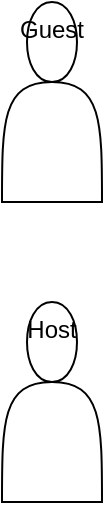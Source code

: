 ﻿<?xml version="1.0" encoding="UTF-8"?>
<mxfile>
  <diagram name="Data Flow Diagram">
    <mxGraphModel dx="1000" dy="800" grid="1" gridSize="10">
      <root>
        <mxCell id="0"/>
        <mxCell id="1" parent="0"/>
        
        <!-- Entities -->
        <mxCell id="guest" value="Guest" style="shape=actor;verticalAlign=top;" vertex="1" parent="1">
          <mxGeometry x="50" y="50" width="50" height="100" as="geometry"/>
        </mxCell>

        <mxCell id="host" value="Host" style="shape=actor;verticalAlign=top;" vertex="1" parent="1">
          <mxGeometry x="50" y="200" width="50" height="100" as="geometry"/>
        </mxCell>

        <!-- Processes -->
        <mxCell id="p1" value="User Registration & Login" style="ellipse;fillColor=#FFEECC;strokeColor=#000000;" vertex="1" parent="1">
          <mxGeometry x="200" y="50" width="160" height="60" as="geometry"/>
        </mxCell>

        <mxCell id="p2" value="Booking & Payment" style="ellipse;fillColor=#CCFFEE;strokeColor=#000000;" vertex="1" parent="1">
          <mxGeometry x="200" y="200" width="160" height="60" as="geometry"/>
        </mxCell>

        <mxCell id="p3" value="Property Management" style="ellipse;fillColor=#CCEEFF;strokeColor=#000000;" vertex="1" parent="1">
          <mxGeometry x="200" y="350" width="160" height="60" as="geometry"/>
        </mxCell>

        <!-- Data Stores -->
        <mxCell id="d1" value="Users DB" style="shape=cylinder;fillColor=#FFFFCC;" vertex="1" parent="1">
          <mxGeometry x="400" y="50" width="120" height="60" as="geometry"/>
        </mxCell>

        <mxCell id="d2" value="Bookings DB" style="shape=cylinder;fillColor=#FFFFCC;" vertex="1" parent="1">
          <mxGeometry x="400" y="200" width="120" height="60" as="geometry"/>
        </mxCell>

        <mxCell id="d3" value="Properties DB" style="shape=cylinder;fillColor=#FFFFCC;" vertex="1" parent="1">
          <mxGeometry x="400" y="350" width="120" height="60" as="geometry"/>
        </mxCell>

        <!-- Connections -->
        <mxCell id="e1" style="edgeStyle=elbowEdgeStyle;rounded=0;" edge="1" parent="1" source="guest" target="p1"/>
        <mxCell id="e2" style="edgeStyle=elbowEdgeStyle;rounded=0;" edge="1" parent="1" source="p1" target="d1"/>
        <mxCell id="e3" style="edgeStyle=elbowEdgeStyle;rounded=0;" edge="1" parent="1" source="guest" target="p2"/>
        <mxCell id="e4" style="edgeStyle=elbowEdgeStyle;rounded=0;" edge="1" parent="1" source="p2" target="d2"/>
        <mxCell id="e5" style="edgeStyle=elbowEdgeStyle;rounded=0;" edge="1" parent="1" source="host" target="p3"/>
        <mxCell id="e6" style="edgeStyle=elbowEdgeStyle;rounded=0;" edge="1" parent="1" source="p3" target="d3"/>
      </root>
    </mxGraphModel>
  </diagram>
</mxfile>
